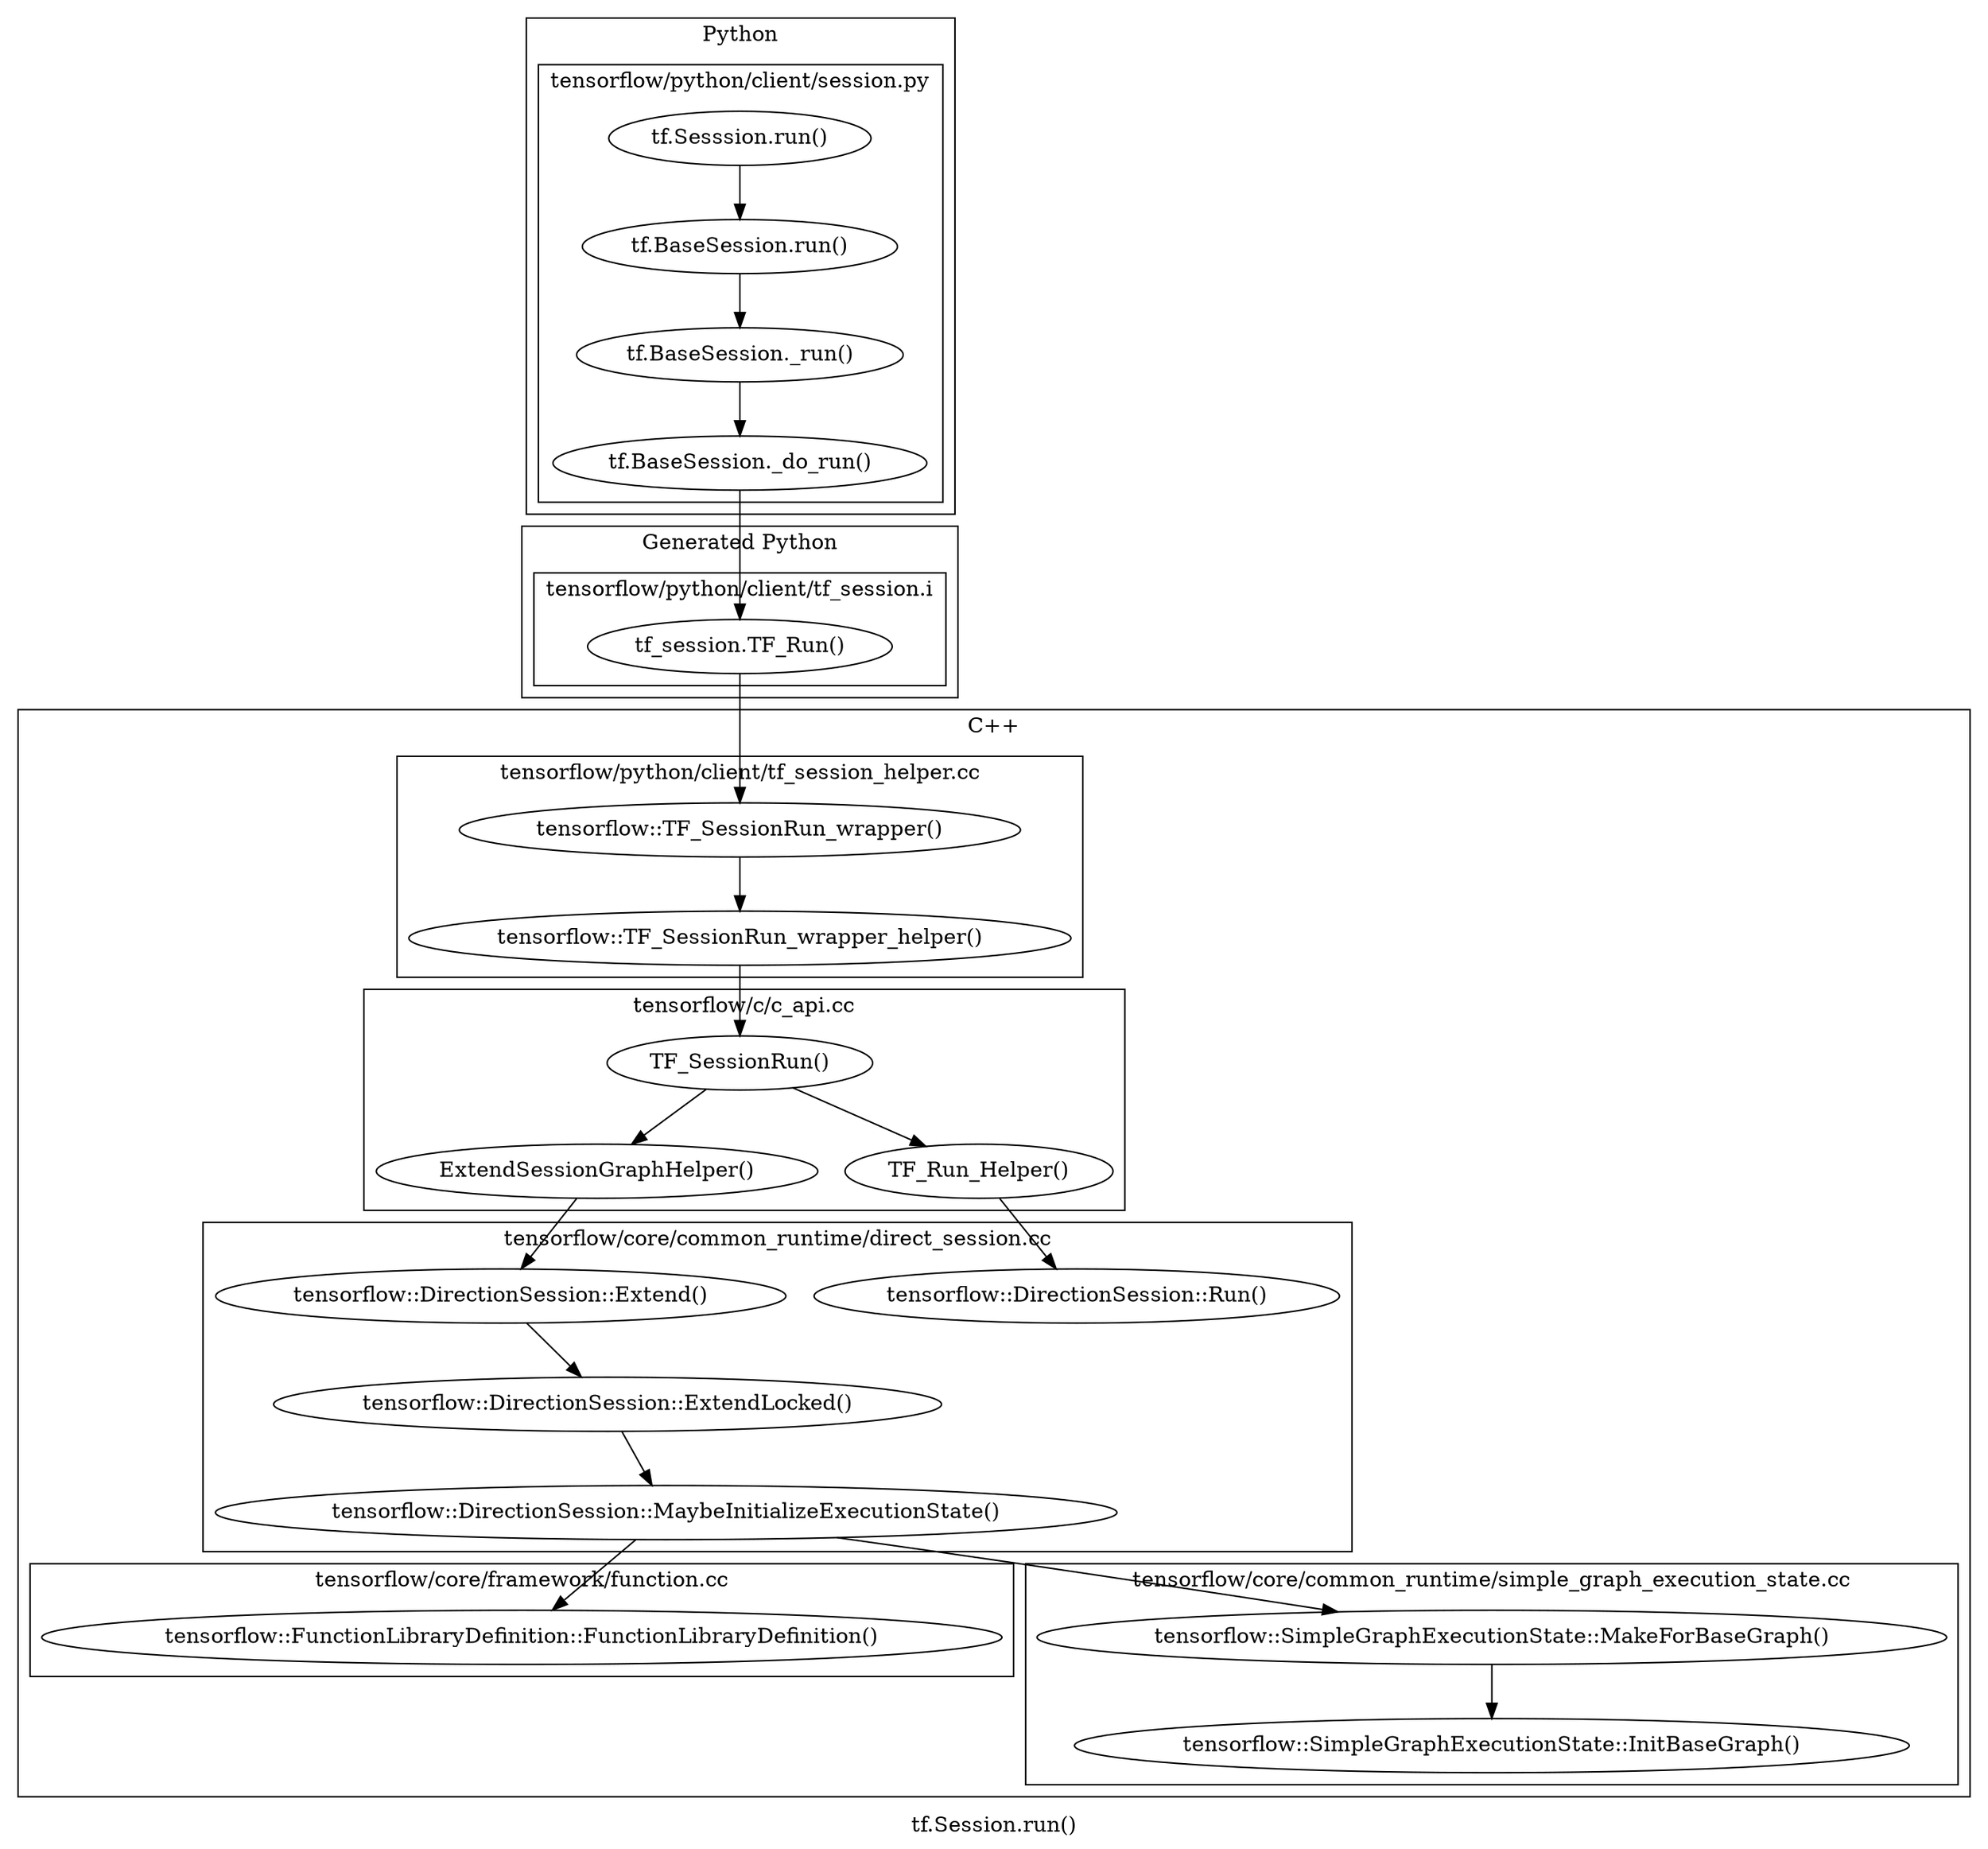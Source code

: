 digraph 01 {
  label = "tf.Session.run()";

  subgraph cluster_python {
    label = "Python";

    subgraph cluster_session_py {
      label = "tensorflow/python/client/session.py";
      URL="https://github.com/ROCmSoftwarePlatform/tensorflow/blob/rocm-v1/tensorflow/python/client/session.py";

      00 [label="tf.Sesssion.run()" URL="https://github.com/ROCmSoftwarePlatform/tensorflow/blob/rocm-v1/tensorflow/python/client/session.py#L787"];
      01 [label="tf.BaseSession.run()" URL="https://github.com/ROCmSoftwarePlatform/tensorflow/blob/rocm-v1/tensorflow/python/client/session.py#L787"];
      02 [label="tf.BaseSession._run()" URL="https://github.com/ROCmSoftwarePlatform/tensorflow/blob/rocm-v1/tensorflow/python/client/session.py#L1040"];
      03 [label="tf.BaseSession._do_run()" URL="https://github.com/ROCmSoftwarePlatform/tensorflow/blob/rocm-v1/tensorflow/python/client/session.py#L1262"];

      00 -> 01;
      01 -> 02;
      02 -> 03;
    }
  }

  subgraph cluster_generated_python {
    label = "Generated Python";

    subgraph cluster_tf_session_i {
      label = "tensorflow/python/client/tf_session.i";
      URL="https://github.com/ROCmSoftwarePlatform/tensorflow/blob/rocm-v1/tensorflow/python/client/tf_session.i";

      04 [label="tf_session.TF_Run()" URL="https://github.com/ROCmSoftwarePlatform/tensorflow/blob/rocm-v1/tensorflow/python/client/tf_session.i#L296"];

      03 -> 04;
    }
  }

  subgraph cluster_cxx {
    label = "C++";

    subgraph cluster_tf_session_helper_cc {
      label = "tensorflow/python/client/tf_session_helper.cc";
      URL="https://github.com/ROCmSoftwarePlatform/tensorflow/blob/rocm-v1/tensorflow/python/client/tf_session_helper.cc";

      05 [label="tensorflow::TF_SessionRun_wrapper()" URL="https://github.com/ROCmSoftwarePlatform/tensorflow/blob/rocm-v1/tensorflow/python/client/tf_session_helper.cc#L710"];
      051 [label="tensorflow::TF_SessionRun_wrapper_helper()" URL="https://github.com/ROCmSoftwarePlatform/tensorflow/blob/rocm-v2/tensorflow/python/client/tf_session_helper.cc#L618"];

      04 -> 05;
      05 -> 051;
    }

    subgraph cluster_c_api_cc {
      label = "tensorflow/c/c_api.cc";
      URL="https://github.com/ROCmSoftwarePlatform/tensorflow/blob/rocm-v1/tensorflow/c/c_api.cc";
      
      06 [label="TF_SessionRun()" URL="https://github.com/ROCmSoftwarePlatform/tensorflow/blob/rocm-v1/tensorflow/c/c_api.cc#L2284"];
      061 [label="ExtendSessionGraphHelper()" URL="https://github.com/ROCmSoftwarePlatform/tensorflow/blob/rocm-v1/tensorflow/c/c_api.cc#L2248"];
      07 [label="TF_Run_Helper()" URL="https://github.com/ROCmSoftwarePlatform/tensorflow/blob/rocm-v1/tensorflow/c/c_api.cc#L524"];

      051 -> 06;
      06 -> 061;
      06 -> 07;
    }

    subgraph cluster_direction_session_cc {
      label = "tensorflow/core/common_runtime/direct_session.cc";
      URL="https://github.com/ROCmSoftwarePlatform/tensorflow/blob/rocm-v1/tensorflow/core/common_runtime/direct_session.cc";

      08 [label="tensorflow::DirectionSession::Run()" URL="https://github.com/ROCmSoftwarePlatform/tensorflow/blob/rocm-v1/tensorflow/core/common_runtime/direct_session.cc#L431"];
      09 [label="tensorflow::DirectionSession::Extend()" URL="https://github.com/ROCmSoftwarePlatform/tensorflow/blob/rocm-v1/tensorflow/core/common_runtime/direct_session.cc#L376"];
      10 [label="tensorflow::DirectionSession::ExtendLocked()" URL="https://github.com/ROCmSoftwarePlatform/tensorflow/blob/rocm-v1/tensorflow/core/common_runtime/direct_session.cc#L376"];
      11 [label="tensorflow::DirectionSession::MaybeInitializeExecutionState()" URL="https://github.com/ROCmSoftwarePlatform/tensorflow/blob/rocm-v1/tensorflow/core/common_runtime/direct_session.cc#L332"];

      07 -> 08;
      061 -> 09;
      09 -> 10;
      10 -> 11;
    }

    subgraph cluster_function_cc {
      label = "tensorflow/core/framework/function.cc";
      URL="https://github.com/ROCmSoftwarePlatform/tensorflow/blob/rocm-v1/tensorflow/core/framework/function.cc";

      12 [label="tensorflow::FunctionLibraryDefinition::FunctionLibraryDefinition()" URL="https://github.com/ROCmSoftwarePlatform/tensorflow/blob/rocm-v1/tensorflow/core/framework/function.cc#L870"];

      11 -> 12;

      // explain this does add all the ops
    }

    subgraph cluster_simple_graph_execution_state_cc {
      label = "tensorflow/core/common_runtime/simple_graph_execution_state.cc";
      URL="https://github.com/ROCmSoftwarePlatform/tensorflow/blob/rocm-v1/tensorflow/core/common_runtime/simple_graph_execution_state.cc";

      13 [label="tensorflow::SimpleGraphExecutionState::MakeForBaseGraph()" URL="https://github.com/ROCmSoftwarePlatform/tensorflow/blob/rocm-v1/tensorflow/core/common_runtime/simple_graph_execution_state.cc#L74"];
      14 [label="tensorflow::SimpleGraphExecutionState::InitBaseGraph()" URL="https://github.com/ROCmSoftwarePlatform/tensorflow/blob/rocm-v1/tensorflow/core/common_runtime/simple_graph_execution_state.cc#L237"];
    
      11 -> 13;
      13 -> 14;
    }

    // CostModel

    // PRE_PLACEMENT GraphOptimizationPass

    // SimplePlacer

    // POST_PLACEMENT GraphiOptimizationPass
  }
}
